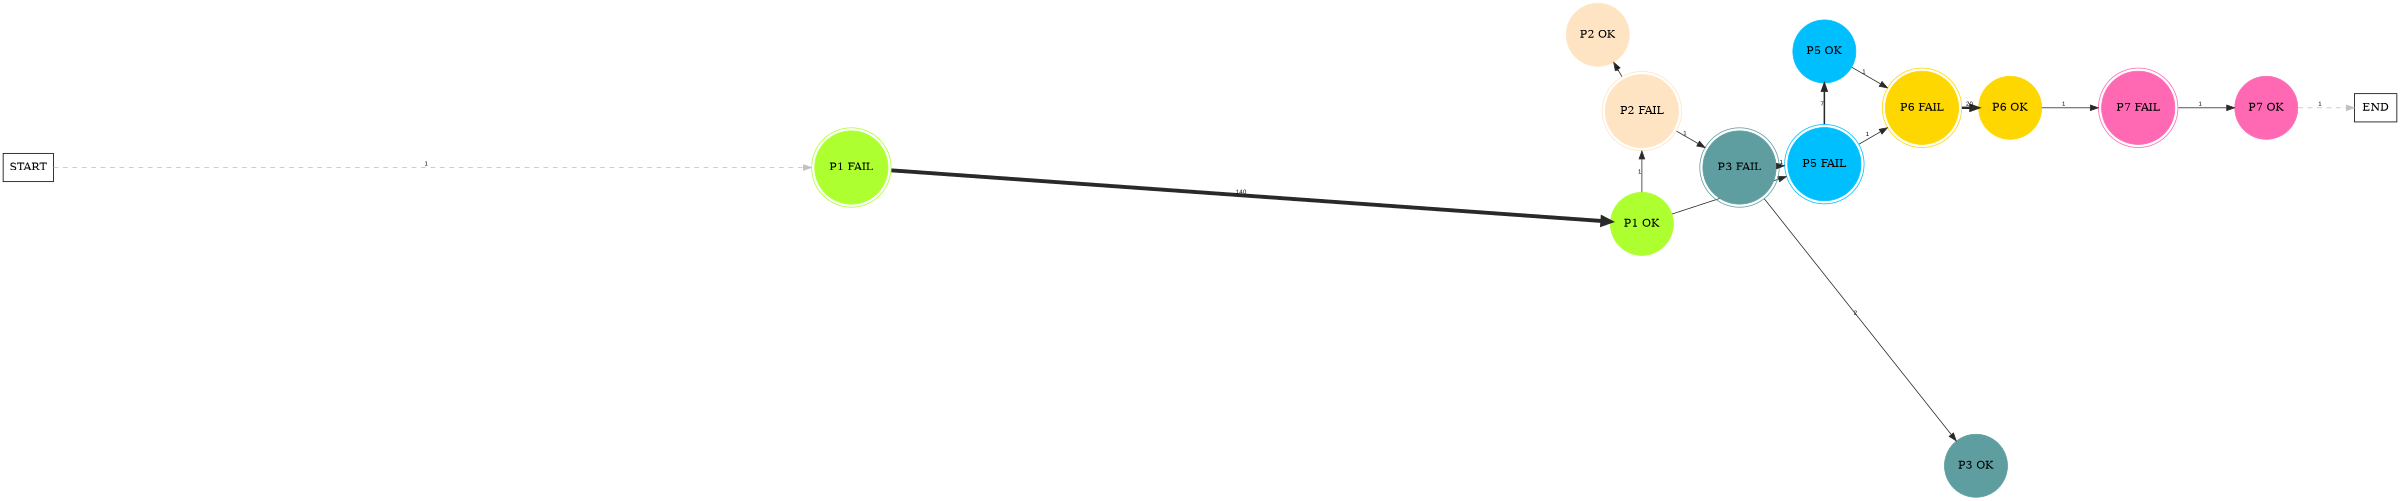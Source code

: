 digraph graphname {
	dpi = 150
	size="16,11!";
	margin = 0;
layout=circo;
"P1 FAIL" [shape=circle, color=greenyellow, peripheries=2, style=filled]"P1 OK" [shape=circle, color=greenyellow, style=filled]"P2 FAIL" [shape=circle, color=bisque, peripheries=2, style=filled]"P2 OK" [shape=circle, color=bisque, style=filled]"P3 FAIL" [shape=circle, color=cadetblue, peripheries=2, style=filled]"P3 OK" [shape=circle, color=cadetblue, style=filled]"P5 FAIL" [shape=circle, color=deepskyblue, peripheries=2, style=filled]"P5 OK" [shape=circle, color=deepskyblue, style=filled]"P6 FAIL" [shape=circle, color=gold, peripheries=2, style=filled]"P6 OK" [shape=circle, color=gold, style=filled]"P7 FAIL" [shape=circle, color=hotpink, peripheries=2, style=filled]"P7 OK" [shape=circle, color=hotpink, style=filled]"START" [shape=box, fillcolor=white, style=filled, color=black]"END" [shape=box, fillcolor=white, style=filled, color=black]"P1 FAIL" -> "P1 OK" [ color=grey16 penwidth = "4.941642422609304"label ="140" labelfloat=false fontname="Arial" fontsize=8]
"P1 OK" -> "P2 FAIL" [ color=grey16 penwidth = "1"label ="1" labelfloat=false fontname="Arial" fontsize=8]
"P1 OK" -> "P5 FAIL" [ color=grey16 penwidth = "1"label ="1" labelfloat=false fontname="Arial" fontsize=8]
"P2 FAIL" -> "P2 OK" [ color=grey16 penwidth = "1"label ="2" labelfloat=false fontname="Arial" fontsize=8]
"P2 FAIL" -> "P3 FAIL" [ color=grey16 penwidth = "1"label ="1" labelfloat=false fontname="Arial" fontsize=8]
"P3 FAIL" -> "P3 OK" [ color=grey16 penwidth = "1"label ="2" labelfloat=false fontname="Arial" fontsize=8]
"P3 FAIL" -> "P5 FAIL" [ color=grey16 penwidth = "1"label ="1" labelfloat=false fontname="Arial" fontsize=8]
"P5 FAIL" -> "P5 OK" [ color=grey16 penwidth = "1.9459101490553132"label ="7" labelfloat=false fontname="Arial" fontsize=8]
"P5 FAIL" -> "P6 FAIL" [ color=grey16 penwidth = "1"label ="1" labelfloat=false fontname="Arial" fontsize=8]
"P5 OK" -> "P6 FAIL" [ color=grey16 penwidth = "1"label ="1" labelfloat=false fontname="Arial" fontsize=8]
"P6 FAIL" -> "P6 OK" [ color=grey16 penwidth = "2.995732273553991"label ="20" labelfloat=false fontname="Arial" fontsize=8]
"P6 OK" -> "P7 FAIL" [ color=grey16 penwidth = "1"label ="1" labelfloat=false fontname="Arial" fontsize=8]
"P7 FAIL" -> "P7 OK" [ color=grey16 penwidth = "1"label ="1" labelfloat=false fontname="Arial" fontsize=8]
"P7 OK" -> "END" [ style = dashed color=grey label ="1" labelfloat=false fontname="Arial" fontsize=8]
"START" -> "P1 FAIL" [ style = dashed color=grey label ="1" labelfloat=false fontname="Arial" fontsize=8]
}